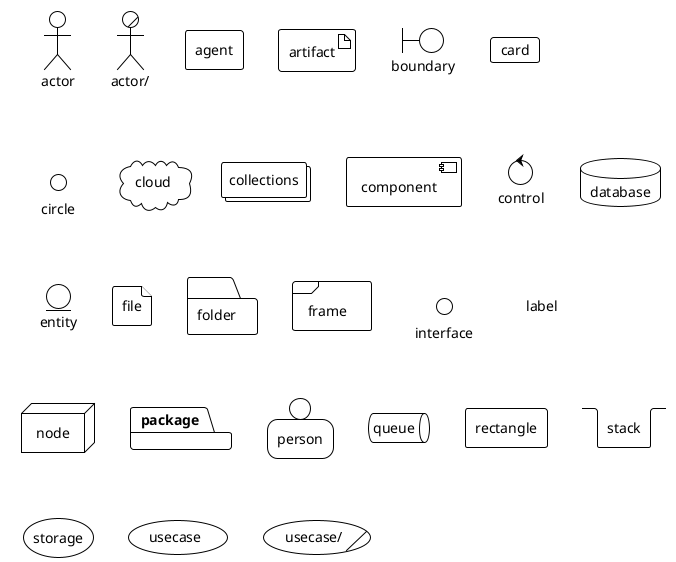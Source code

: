 ' Do not edit
' Theme Gallery
' autogenerated by script
'
@startuml
!theme plain
actor actor
actor/ "actor/"
agent agent
artifact artifact
boundary boundary
card card
circle circle
cloud cloud
collections collections
component component
control control
database database
entity entity
file file
folder folder
frame frame
'hexagon hexagon
interface interface
label label
node node
package package
person person
queue queue
rectangle rectangle
stack stack
storage storage
usecase usecase
usecase/ "usecase/"
@enduml
